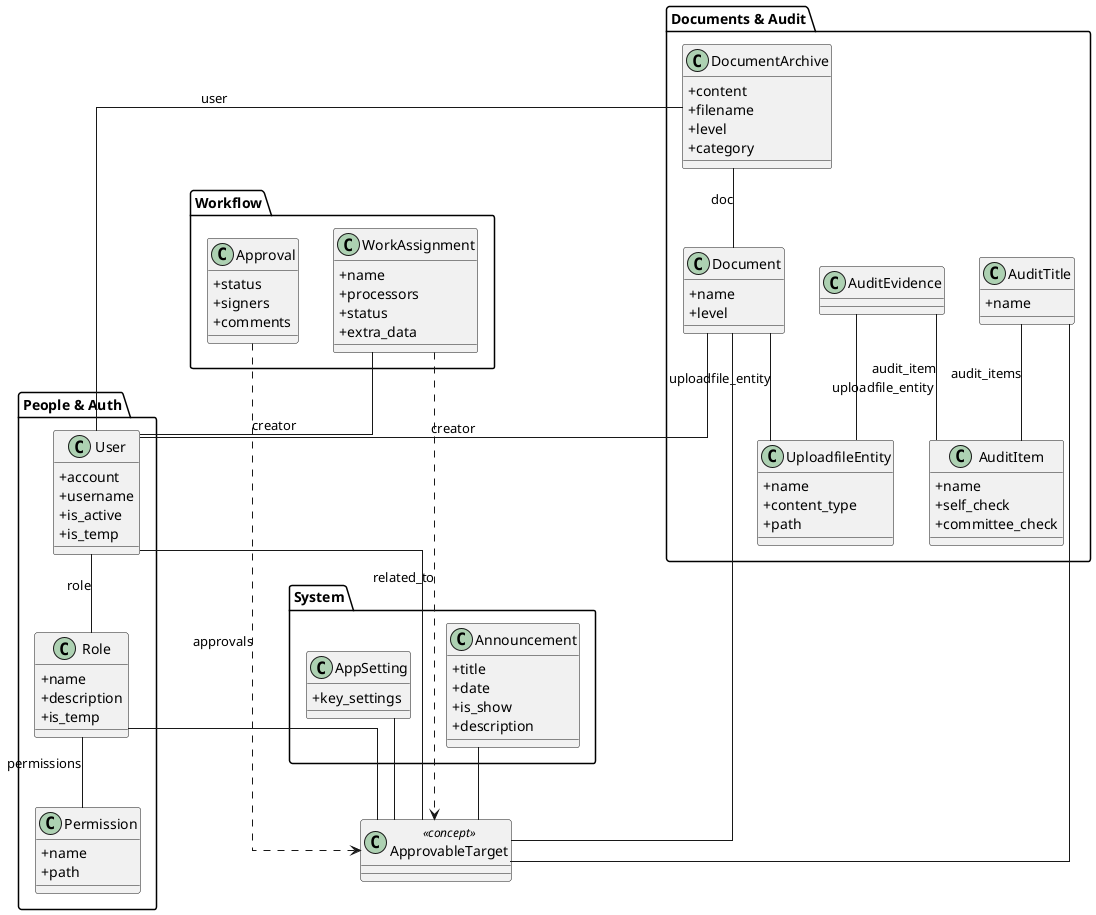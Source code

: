 @startuml
skinparam classAttributeIconSize 0
skinparam linetype ortho

' ====== 人員與權限 ======
package "People & Auth" {
  class User {
    +account
    +username
    +is_active
    +is_temp
  }
  class Role {
    +name
    +description
    +is_temp
  }
  class Permission {
    +name
    +path
  }

  ' User 與 Role 關聯
  User -- Role : role
  ' Role 與 Permission 關聯
  Role -- Permission : permissions
}

' ====== 工作與審批 ======
package "Workflow" {
  class Approval {
    +status
    +signers
    +comments
  }
  class WorkAssignment {
    +name
    +processors
    +status
    +extra_data
  }

  ' 建立者
  WorkAssignment -- User : creator
}

' ====== 文件/稽核 ======
package "Documents & Audit" {
  class Document {
    +name
    +level
  }
  class DocumentArchive {
    +content
    +filename
    +level
    +category
  }
  class UploadfileEntity {
    +name
    +content_type
    +path
  }

  class AuditTitle {
    +name
  }
  class AuditItem {
    +name
    +self_check
    +committee_check
  }
  class AuditEvidence

  ' Document 與 User 關聯
  Document -- User : creator
  ' Document 與 UploadfileEntity 關聯
  Document -- UploadfileEntity : uploadfile_entity
  ' DocumentArchive 與 Document/User 關聯
  DocumentArchive -- Document : doc
  DocumentArchive -- User : user
  ' AuditEvidence 與 UploadfileEntity 關聯
  AuditEvidence -- UploadfileEntity : uploadfile_entity
  ' 稽核層級
  AuditTitle -- AuditItem : audit_items
  AuditEvidence -- AuditItem : audit_item
}

' ====== 公告/系統設定 ======
package "System" {
  class Announcement {
    +title
    +date
    +is_show
    +description
  }
  class AppSetting {
    +key_settings
  }
}

' ====== 虛擬概念收斂 ======
class ApprovableTarget <<concept>> {
}

' 把箭頭收斂到 ApprovableTarget（Core）
Approval ..> ApprovableTarget : approvals
WorkAssignment ..> ApprovableTarget : related_to

' 真實領域物件指向 ApprovableTarget（Core）
Announcement -- ApprovableTarget
Document -- ApprovableTarget
AuditTitle -- ApprovableTarget
Role -- ApprovableTarget
User -- ApprovableTarget
AppSetting -- ApprovableTarget

@enduml
